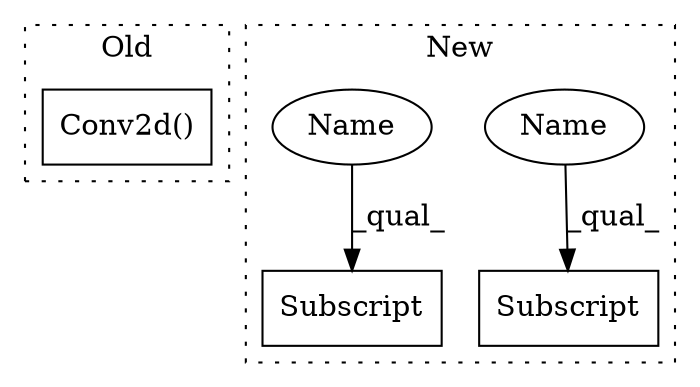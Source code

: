 digraph G {
subgraph cluster0 {
1 [label="Conv2d()" a="75" s="3218" l="75" shape="box"];
label = "Old";
style="dotted";
}
subgraph cluster1 {
2 [label="Subscript" a="63" s="503,0" l="24,0" shape="box"];
3 [label="Subscript" a="63" s="434,0" l="19,0" shape="box"];
4 [label="Name" a="87" s="503" l="6" shape="ellipse"];
5 [label="Name" a="87" s="434" l="6" shape="ellipse"];
label = "New";
style="dotted";
}
4 -> 2 [label="_qual_"];
5 -> 3 [label="_qual_"];
}
